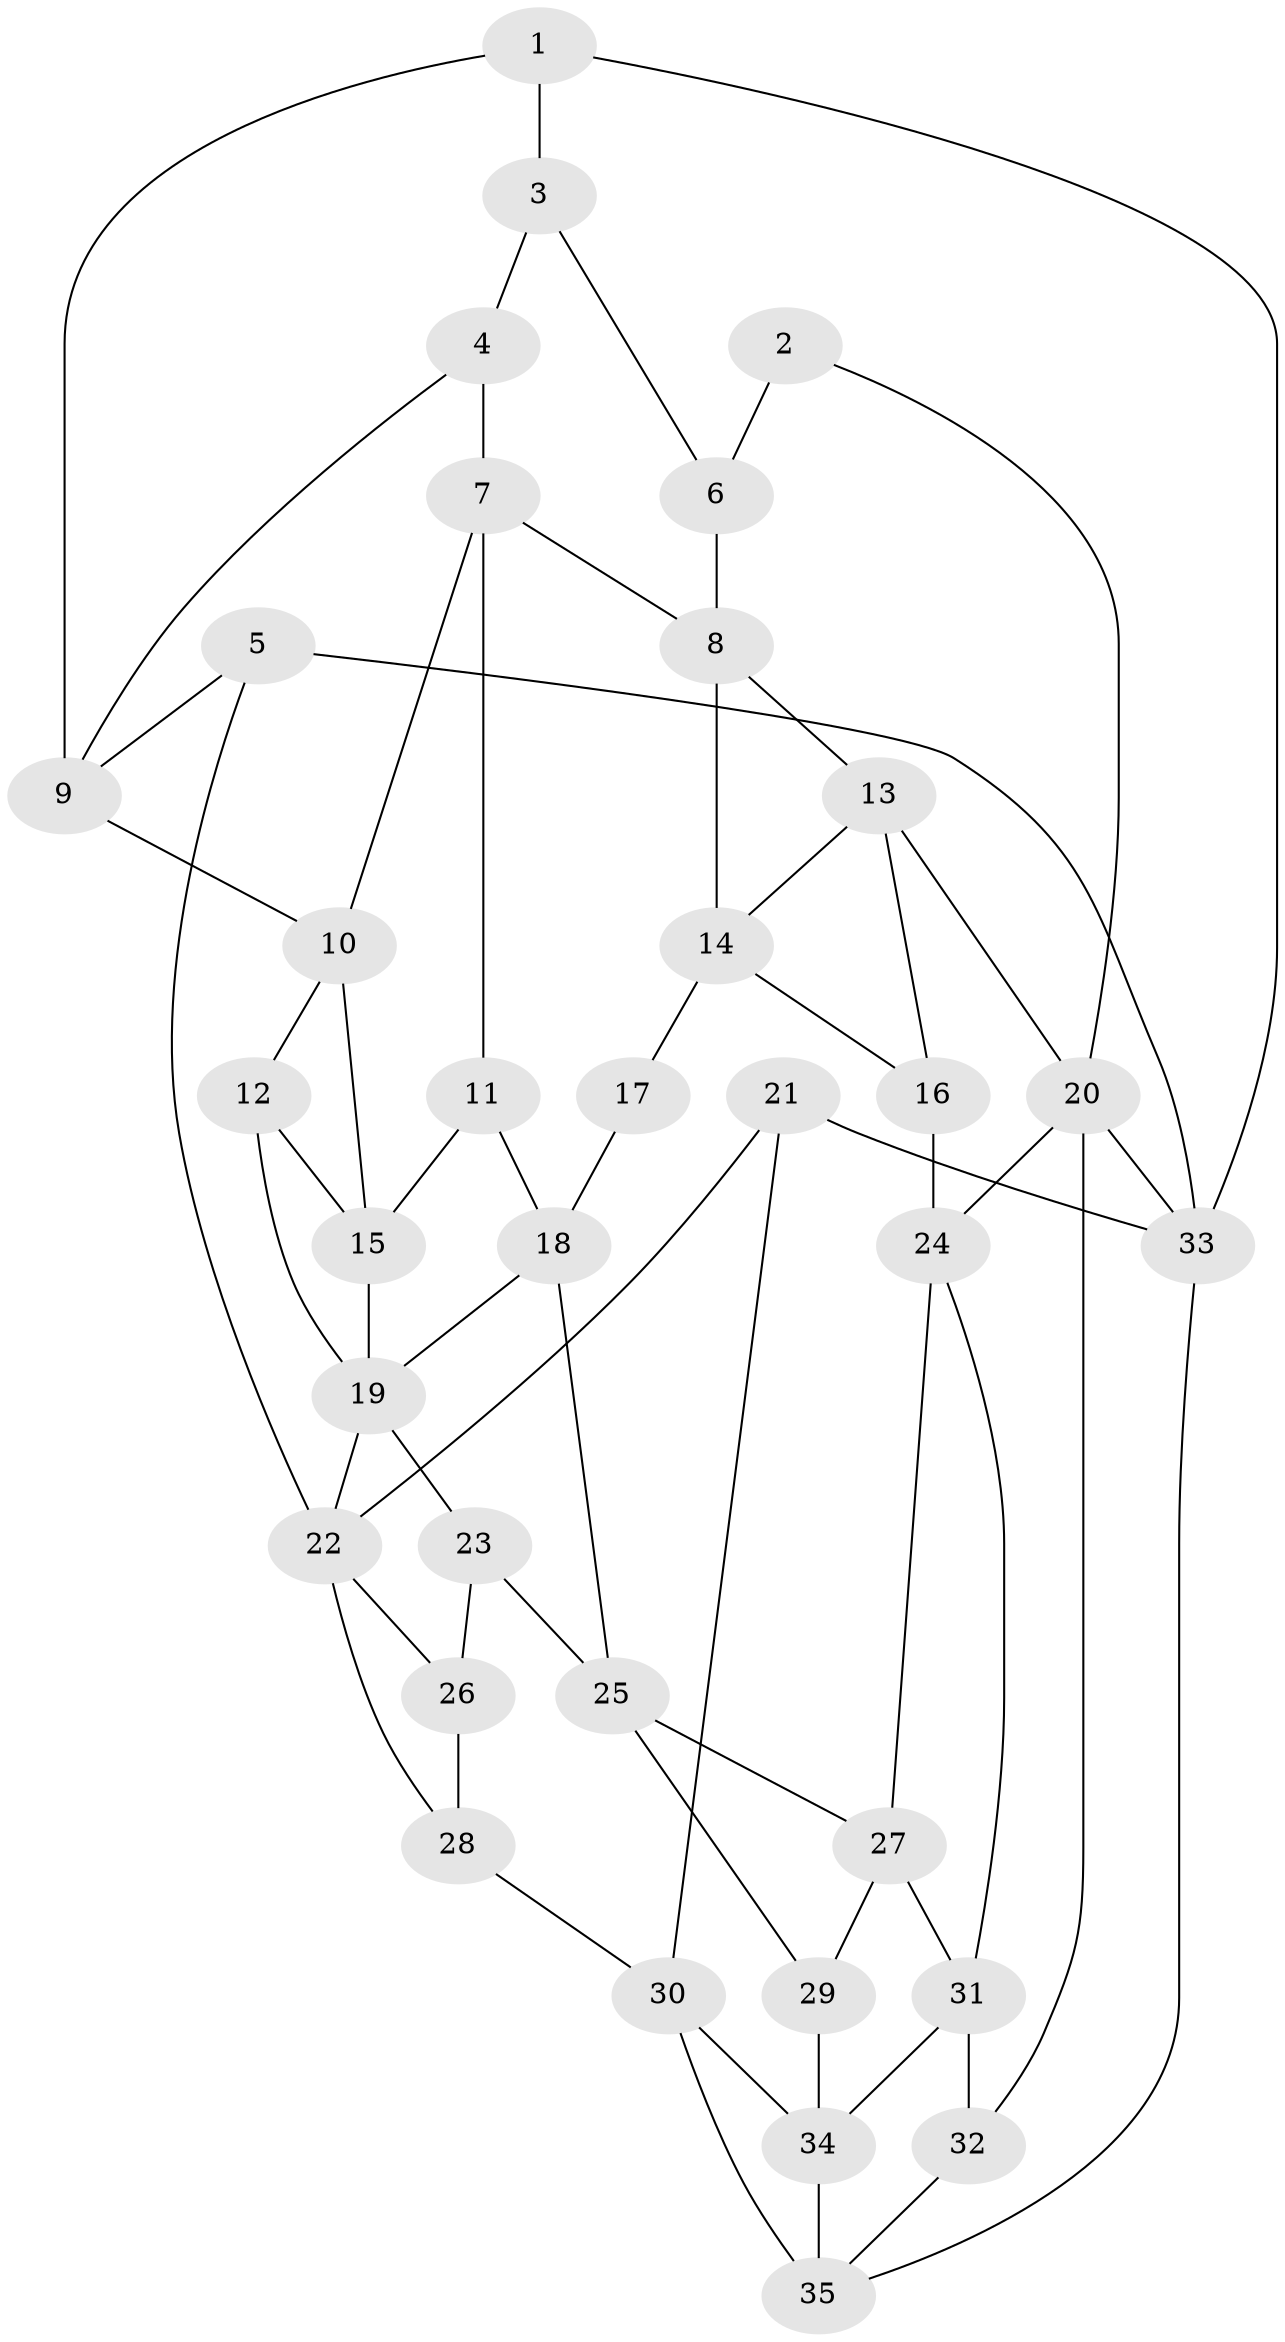 // original degree distribution, {3: 0.023255813953488372, 4: 0.22093023255813954, 6: 0.19767441860465115, 5: 0.5581395348837209}
// Generated by graph-tools (version 1.1) at 2025/38/03/04/25 23:38:23]
// undirected, 35 vertices, 63 edges
graph export_dot {
  node [color=gray90,style=filled];
  1;
  2;
  3;
  4;
  5;
  6;
  7;
  8;
  9;
  10;
  11;
  12;
  13;
  14;
  15;
  16;
  17;
  18;
  19;
  20;
  21;
  22;
  23;
  24;
  25;
  26;
  27;
  28;
  29;
  30;
  31;
  32;
  33;
  34;
  35;
  1 -- 3 [weight=1.0];
  1 -- 9 [weight=1.0];
  1 -- 33 [weight=1.0];
  2 -- 6 [weight=1.0];
  2 -- 20 [weight=1.0];
  3 -- 4 [weight=1.0];
  3 -- 6 [weight=1.0];
  4 -- 7 [weight=1.0];
  4 -- 9 [weight=1.0];
  5 -- 9 [weight=1.0];
  5 -- 22 [weight=1.0];
  5 -- 33 [weight=1.0];
  6 -- 8 [weight=2.0];
  7 -- 8 [weight=1.0];
  7 -- 10 [weight=1.0];
  7 -- 11 [weight=1.0];
  8 -- 13 [weight=1.0];
  8 -- 14 [weight=1.0];
  9 -- 10 [weight=1.0];
  10 -- 12 [weight=1.0];
  10 -- 15 [weight=1.0];
  11 -- 15 [weight=1.0];
  11 -- 18 [weight=1.0];
  12 -- 15 [weight=1.0];
  12 -- 19 [weight=1.0];
  13 -- 14 [weight=1.0];
  13 -- 16 [weight=1.0];
  13 -- 20 [weight=1.0];
  14 -- 16 [weight=1.0];
  14 -- 17 [weight=2.0];
  15 -- 19 [weight=1.0];
  16 -- 24 [weight=2.0];
  17 -- 18 [weight=2.0];
  18 -- 19 [weight=1.0];
  18 -- 25 [weight=1.0];
  19 -- 22 [weight=1.0];
  19 -- 23 [weight=1.0];
  20 -- 24 [weight=1.0];
  20 -- 32 [weight=1.0];
  20 -- 33 [weight=2.0];
  21 -- 22 [weight=1.0];
  21 -- 30 [weight=1.0];
  21 -- 33 [weight=1.0];
  22 -- 26 [weight=1.0];
  22 -- 28 [weight=1.0];
  23 -- 25 [weight=1.0];
  23 -- 26 [weight=1.0];
  24 -- 27 [weight=1.0];
  24 -- 31 [weight=1.0];
  25 -- 27 [weight=1.0];
  25 -- 29 [weight=1.0];
  26 -- 28 [weight=2.0];
  27 -- 29 [weight=1.0];
  27 -- 31 [weight=1.0];
  28 -- 30 [weight=1.0];
  29 -- 34 [weight=2.0];
  30 -- 34 [weight=1.0];
  30 -- 35 [weight=1.0];
  31 -- 32 [weight=1.0];
  31 -- 34 [weight=1.0];
  32 -- 35 [weight=1.0];
  33 -- 35 [weight=1.0];
  34 -- 35 [weight=2.0];
}
